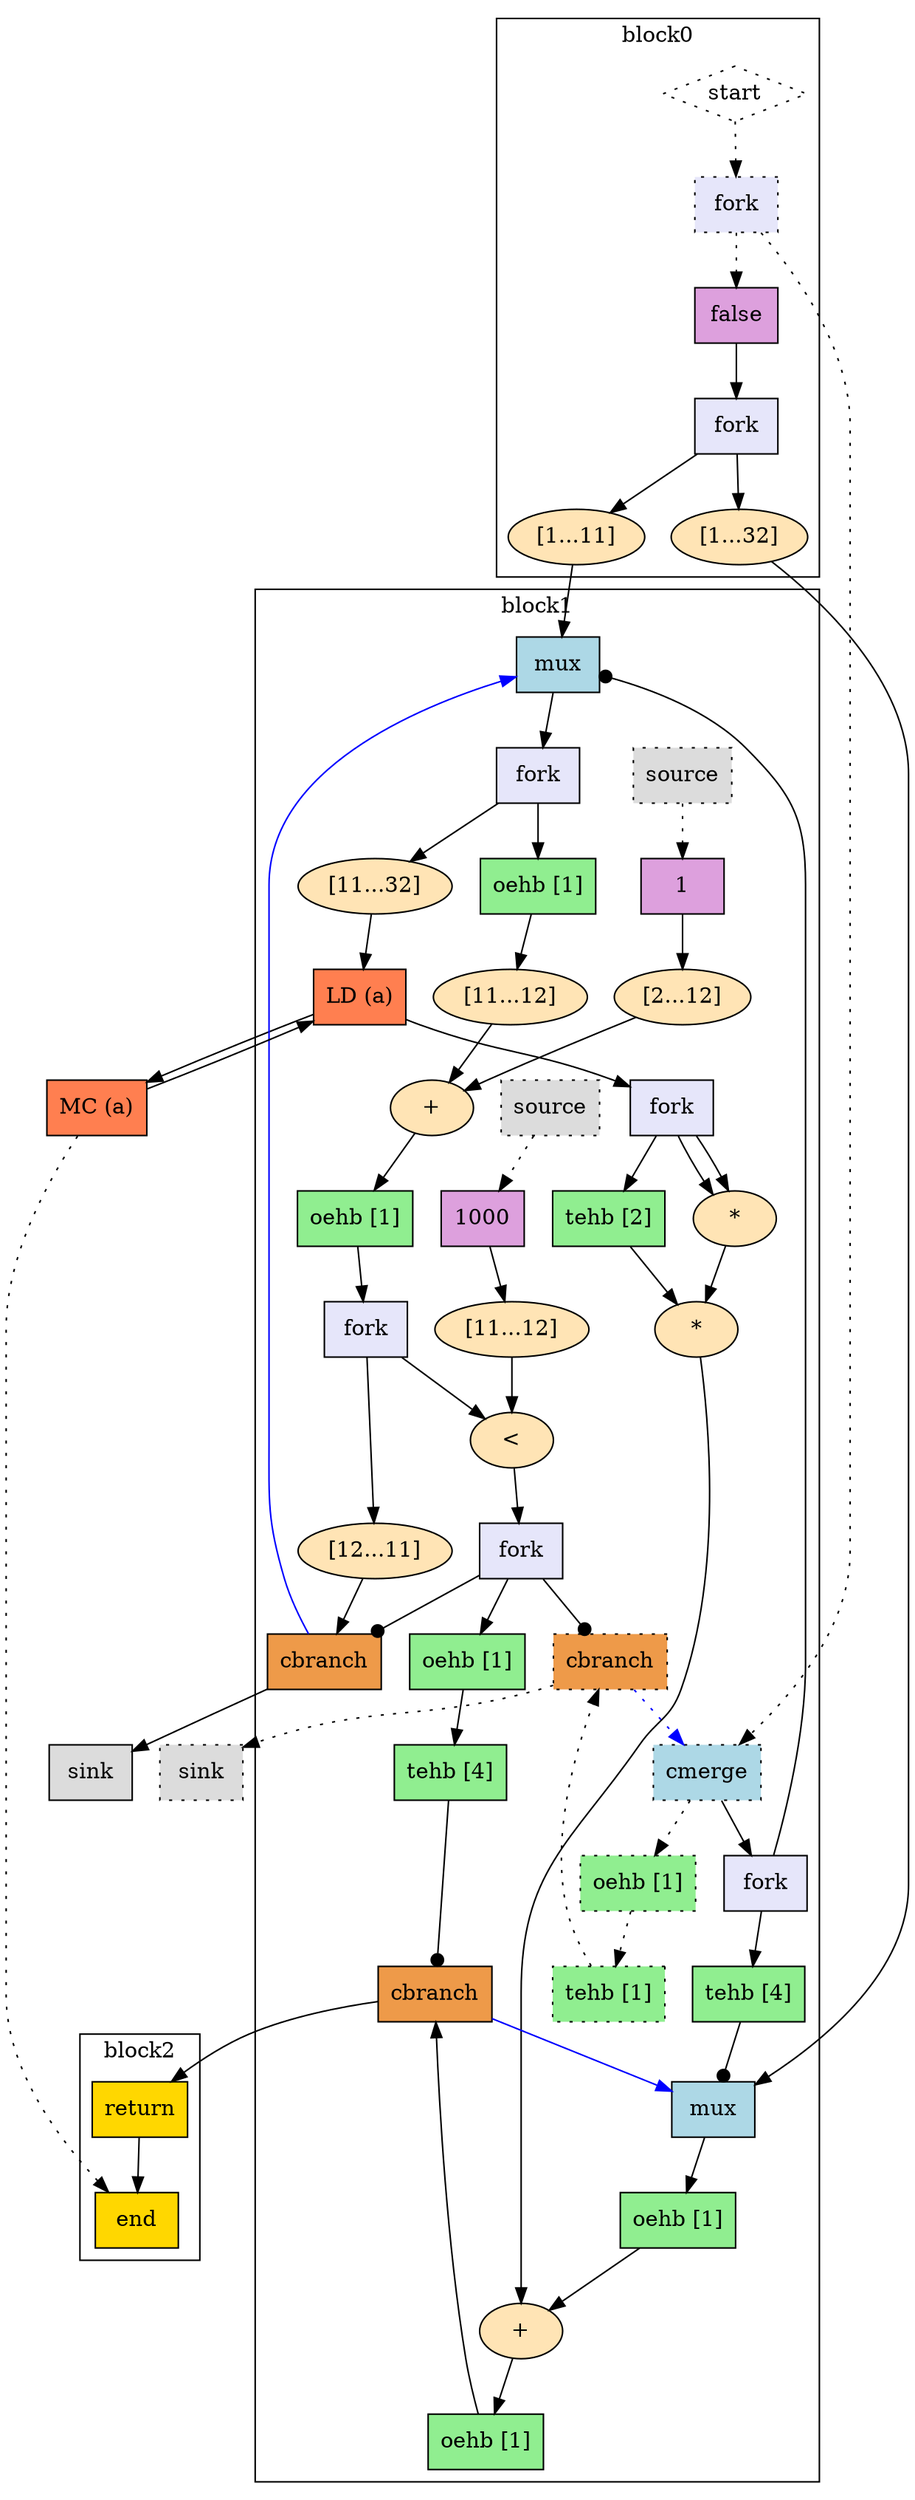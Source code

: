 Digraph G {
  splines=spline;
  compound=true; // Allow edges between clusters
  // Units/Channels in BB 0
  subgraph "cluster0" {
    label="block0"
    // Units from function arguments
    "start" [mlir_op="handshake.func", shape=diamond, label="start", style="dotted", ]
    // Units in BB 0
    "fork0" [mlir_op="handshake.fork", label="fork", fillcolor=lavender, shape="box", style="filled, dotted", ]
    "constant1" [mlir_op="handshake.constant", label="false", fillcolor=plum, shape="box", style="filled", ]
    "fork1" [mlir_op="handshake.fork", label="fork", fillcolor=lavender, shape="box", style="filled", ]
    "extsi3" [mlir_op="arith.extsi", label="[1...11]", fillcolor=moccasin, shape="oval", style="filled", ]
    "extsi4" [mlir_op="arith.extsi", label="[1...32]", fillcolor=moccasin, shape="oval", style="filled", ]
    // Channels from function arguments
    "start" -> "fork0" [style="dotted", dir="both", arrowtail="none", arrowhead="normal", ]
    // Channels in BB 0
    "fork0" -> "constant1" [style="dotted", dir="both", arrowtail="none", arrowhead="normal", ]
    "constant1" -> "fork1" [style="solid", dir="both", arrowtail="none", arrowhead="normal", ]
    "fork1" -> "extsi3" [style="solid", dir="both", arrowtail="none", arrowhead="normal", ]
    "fork1" -> "extsi4" [style="solid", dir="both", arrowtail="none", arrowhead="normal", ]
  }
  // Units/Channels in BB 1
  subgraph "cluster1" {
    label="block1"
    // Units in BB 1
    "mux2" [mlir_op="handshake.mux", label="mux", fillcolor=lightblue, shape="box", style="filled", ]
    "fork2" [mlir_op="handshake.fork", label="fork", fillcolor=lavender, shape="box", style="filled", ]
    "oehb0" [mlir_op="handshake.oehb", label="oehb [1]", fillcolor=lightgreen, shape="box", style="filled", ]
    "extsi5" [mlir_op="arith.extsi", label="[11...12]", fillcolor=moccasin, shape="oval", style="filled", ]
    "extsi6" [mlir_op="arith.extsi", label="[11...32]", fillcolor=moccasin, shape="oval", style="filled", ]
    "tehb1" [mlir_op="handshake.tehb", label="tehb [4]", fillcolor=lightgreen, shape="box", style="filled", ]
    "mux1" [mlir_op="handshake.mux", label="mux", fillcolor=lightblue, shape="box", style="filled", ]
    "control_merge2" [mlir_op="handshake.control_merge", label="cmerge", fillcolor=lightblue, shape="box", style="filled, dotted", ]
    "fork3" [mlir_op="handshake.fork", label="fork", fillcolor=lavender, shape="box", style="filled", ]
    "source0" [mlir_op="handshake.source", label="source", fillcolor=gainsboro, shape="box", style="filled, dotted", ]
    "constant6" [mlir_op="handshake.constant", label="1000", fillcolor=plum, shape="box", style="filled", ]
    "extsi7" [mlir_op="arith.extsi", label="[11...12]", fillcolor=moccasin, shape="oval", style="filled", ]
    "source1" [mlir_op="handshake.source", label="source", fillcolor=gainsboro, shape="box", style="filled, dotted", ]
    "constant7" [mlir_op="handshake.constant", label="1", fillcolor=plum, shape="box", style="filled", ]
    "extsi8" [mlir_op="arith.extsi", label="[2...12]", fillcolor=moccasin, shape="oval", style="filled", ]
    "mc_load0" [mlir_op="handshake.mc_load", label="LD (a)", fillcolor=coral, shape="box", style="filled", ]
    "fork4" [mlir_op="handshake.fork", label="fork", fillcolor=lavender, shape="box", style="filled", ]
    "muli0" [mlir_op="arith.muli", label="*", fillcolor=moccasin, shape="oval", style="filled", ]
    "tehb2" [mlir_op="handshake.tehb", label="tehb [2]", fillcolor=lightgreen, shape="box", style="filled", ]
    "muli1" [mlir_op="arith.muli", label="*", fillcolor=moccasin, shape="oval", style="filled", ]
    "oehb1" [mlir_op="handshake.oehb", label="oehb [1]", fillcolor=lightgreen, shape="box", style="filled", ]
    "addi0" [mlir_op="arith.addi", label="+", fillcolor=moccasin, shape="oval", style="filled", ]
    "addi2" [mlir_op="arith.addi", label="+", fillcolor=moccasin, shape="oval", style="filled", ]
    "oehb4" [mlir_op="handshake.oehb", label="oehb [1]", fillcolor=lightgreen, shape="box", style="filled", ]
    "fork5" [mlir_op="handshake.fork", label="fork", fillcolor=lavender, shape="box", style="filled", ]
    "trunci0" [mlir_op="arith.trunci", label="[12...11]", fillcolor=moccasin, shape="oval", style="filled", ]
    "cmpi1" [mlir_op="arith.cmpi<", label="<", fillcolor=moccasin, shape="oval", style="filled", ]
    "fork6" [mlir_op="handshake.fork", label="fork", fillcolor=lavender, shape="box", style="filled", ]
    "cond_br0" [mlir_op="handshake.cond_br", label="cbranch", fillcolor=tan2, shape="box", style="filled", ]
    "oehb3" [mlir_op="handshake.oehb", label="oehb [1]", fillcolor=lightgreen, shape="box", style="filled", ]
    "oehb5" [mlir_op="handshake.oehb", label="oehb [1]", fillcolor=lightgreen, shape="box", style="filled", ]
    "tehb3" [mlir_op="handshake.tehb", label="tehb [4]", fillcolor=lightgreen, shape="box", style="filled", ]
    "cond_br2" [mlir_op="handshake.cond_br", label="cbranch", fillcolor=tan2, shape="box", style="filled", ]
    "oehb2" [mlir_op="handshake.oehb", label="oehb [1]", fillcolor=lightgreen, shape="box", style="filled, dotted", ]
    "tehb0" [mlir_op="handshake.tehb", label="tehb [1]", fillcolor=lightgreen, shape="box", style="filled, dotted", ]
    "cond_br3" [mlir_op="handshake.cond_br", label="cbranch", fillcolor=tan2, shape="box", style="filled, dotted", ]
    // Channels in BB 1
    "mux2" -> "fork2" [style="solid", dir="both", arrowtail="none", arrowhead="normal", ]
    "fork2" -> "oehb0" [style="solid", dir="both", arrowtail="none", arrowhead="normal", ]
    "fork2" -> "extsi6" [style="solid", dir="both", arrowtail="none", arrowhead="normal", ]
    "oehb0" -> "extsi5" [style="solid", dir="both", arrowtail="none", arrowhead="normal", ]
    "extsi5" -> "addi2" [style="solid", dir="both", arrowtail="none", arrowhead="normal", ]
    "extsi6" -> "mc_load0" [style="solid", dir="both", arrowtail="none", arrowhead="normal", ]
    "tehb1" -> "mux1" [style="solid", dir="both", arrowtail="none", arrowhead="dot", ]
    "mux1" -> "oehb1" [style="solid", dir="both", arrowtail="none", arrowhead="normal", ]
    "control_merge2" -> "oehb2" [style="dotted", dir="both", arrowtail="none", arrowhead="normal", ]
    "control_merge2" -> "fork3" [style="solid", dir="both", arrowtail="none", arrowhead="normal", ]
    "fork3" -> "mux2" [style="solid", dir="both", arrowtail="none", arrowhead="dot", ]
    "fork3" -> "tehb1" [style="solid", dir="both", arrowtail="none", arrowhead="normal", ]
    "source0" -> "constant6" [style="dotted", dir="both", arrowtail="none", arrowhead="normal", ]
    "constant6" -> "extsi7" [style="solid", dir="both", arrowtail="none", arrowhead="normal", ]
    "extsi7" -> "cmpi1" [style="solid", dir="both", arrowtail="none", arrowhead="normal", ]
    "source1" -> "constant7" [style="dotted", dir="both", arrowtail="none", arrowhead="normal", ]
    "constant7" -> "extsi8" [style="solid", dir="both", arrowtail="none", arrowhead="normal", ]
    "extsi8" -> "addi2" [style="solid", dir="both", arrowtail="none", arrowhead="normal", ]
    "mc_load0" -> "fork4" [style="solid", dir="both", arrowtail="none", arrowhead="normal", ]
    "fork4" -> "tehb2" [style="solid", dir="both", arrowtail="none", arrowhead="normal", ]
    "fork4" -> "muli0" [style="solid", dir="both", arrowtail="none", arrowhead="normal", ]
    "fork4" -> "muli0" [style="solid", dir="both", arrowtail="none", arrowhead="normal", ]
    "muli0" -> "muli1" [style="solid", dir="both", arrowtail="none", arrowhead="normal", ]
    "tehb2" -> "muli1" [style="solid", dir="both", arrowtail="none", arrowhead="normal", ]
    "muli1" -> "addi0" [style="solid", dir="both", arrowtail="none", arrowhead="normal", ]
    "oehb1" -> "addi0" [style="solid", dir="both", arrowtail="none", arrowhead="normal", ]
    "addi0" -> "oehb3" [style="solid", dir="both", arrowtail="none", arrowhead="normal", ]
    "addi2" -> "oehb4" [style="solid", dir="both", arrowtail="none", arrowhead="normal", ]
    "oehb4" -> "fork5" [style="solid", dir="both", arrowtail="none", arrowhead="normal", ]
    "fork5" -> "trunci0" [style="solid", dir="both", arrowtail="none", arrowhead="normal", ]
    "fork5" -> "cmpi1" [style="solid", dir="both", arrowtail="none", arrowhead="normal", ]
    "trunci0" -> "cond_br0" [style="solid", dir="both", arrowtail="none", arrowhead="normal", ]
    "cmpi1" -> "fork6" [style="solid", dir="both", arrowtail="none", arrowhead="normal", ]
    "fork6" -> "cond_br0" [style="solid", dir="both", arrowtail="none", arrowhead="dot", ]
    "fork6" -> "oehb5" [style="solid", dir="both", arrowtail="none", arrowhead="normal", ]
    "fork6" -> "cond_br3" [style="solid", dir="both", arrowtail="none", arrowhead="dot", ]
    "cond_br0" -> "mux2" [style="solid", dir="both", arrowtail="none", arrowhead="normal",  color="blue"]
    "oehb3" -> "cond_br2" [style="solid", dir="both", arrowtail="none", arrowhead="normal", ]
    "oehb5" -> "tehb3" [style="solid", dir="both", arrowtail="none", arrowhead="normal", ]
    "tehb3" -> "cond_br2" [style="solid", dir="both", arrowtail="none", arrowhead="dot", ]
    "cond_br2" -> "mux1" [style="solid", dir="both", arrowtail="none", arrowhead="normal",  color="blue"]
    "oehb2" -> "tehb0" [style="dotted", dir="both", arrowtail="none", arrowhead="normal", ]
    "tehb0" -> "cond_br3" [style="dotted", dir="both", arrowtail="none", arrowhead="normal", ]
    "cond_br3" -> "control_merge2" [style="dotted", dir="both", arrowtail="none", arrowhead="normal",  color="blue"]
  }
  // Units/Channels in BB 2
  subgraph "cluster2" {
    label="block2"
    // Units in BB 2
    "return1" [mlir_op="handshake.return", label="return", fillcolor=gold, shape="box", style="filled", ]
    "end0" [mlir_op="handshake.end", label="end", fillcolor=gold, shape="box", style="filled", ]
    // Channels in BB 2
    "return1" -> "end0" [style="solid", dir="both", arrowtail="none", arrowhead="normal", ]
  }
  // Units outside of all basic blocks
  "mem_controller0" [mlir_op="handshake.mem_controller", label="MC (a)", fillcolor=coral, shape="box", style="filled", ]
  "sink0" [mlir_op="handshake.sink", label="sink", fillcolor=gainsboro, shape="box", style="filled", ]
  "sink1" [mlir_op="handshake.sink", label="sink", fillcolor=gainsboro, shape="box", style="filled, dotted", ]
  // Channels outgoing of BB 0
  "fork0" -> "control_merge2" [style="dotted", dir="both", arrowtail="none", arrowhead="normal", ]
  "extsi3" -> "mux2" [style="solid", dir="both", arrowtail="none", arrowhead="normal", ]
  "extsi4" -> "mux1" [style="solid", dir="both", arrowtail="none", arrowhead="normal", ]
  // Channels outgoing of BB 1
  "mc_load0" -> "mem_controller0" [style="solid", dir="both", arrowtail="none", arrowhead="normal", ]
  "cond_br0" -> "sink0" [style="solid", dir="both", arrowtail="none", arrowhead="normal", ]
  "cond_br2" -> "return1" [style="solid", dir="both", arrowtail="none", arrowhead="normal", ]
  "cond_br3" -> "sink1" [style="dotted", dir="both", arrowtail="none", arrowhead="normal", ]
  // Channels outside of all basic blocks
  "mem_controller0" -> "mc_load0" [style="solid", dir="both", arrowtail="none", arrowhead="normal", ]
  "mem_controller0" -> "end0" [style="dotted", dir="both", arrowtail="none", arrowhead="normal", ]
}
